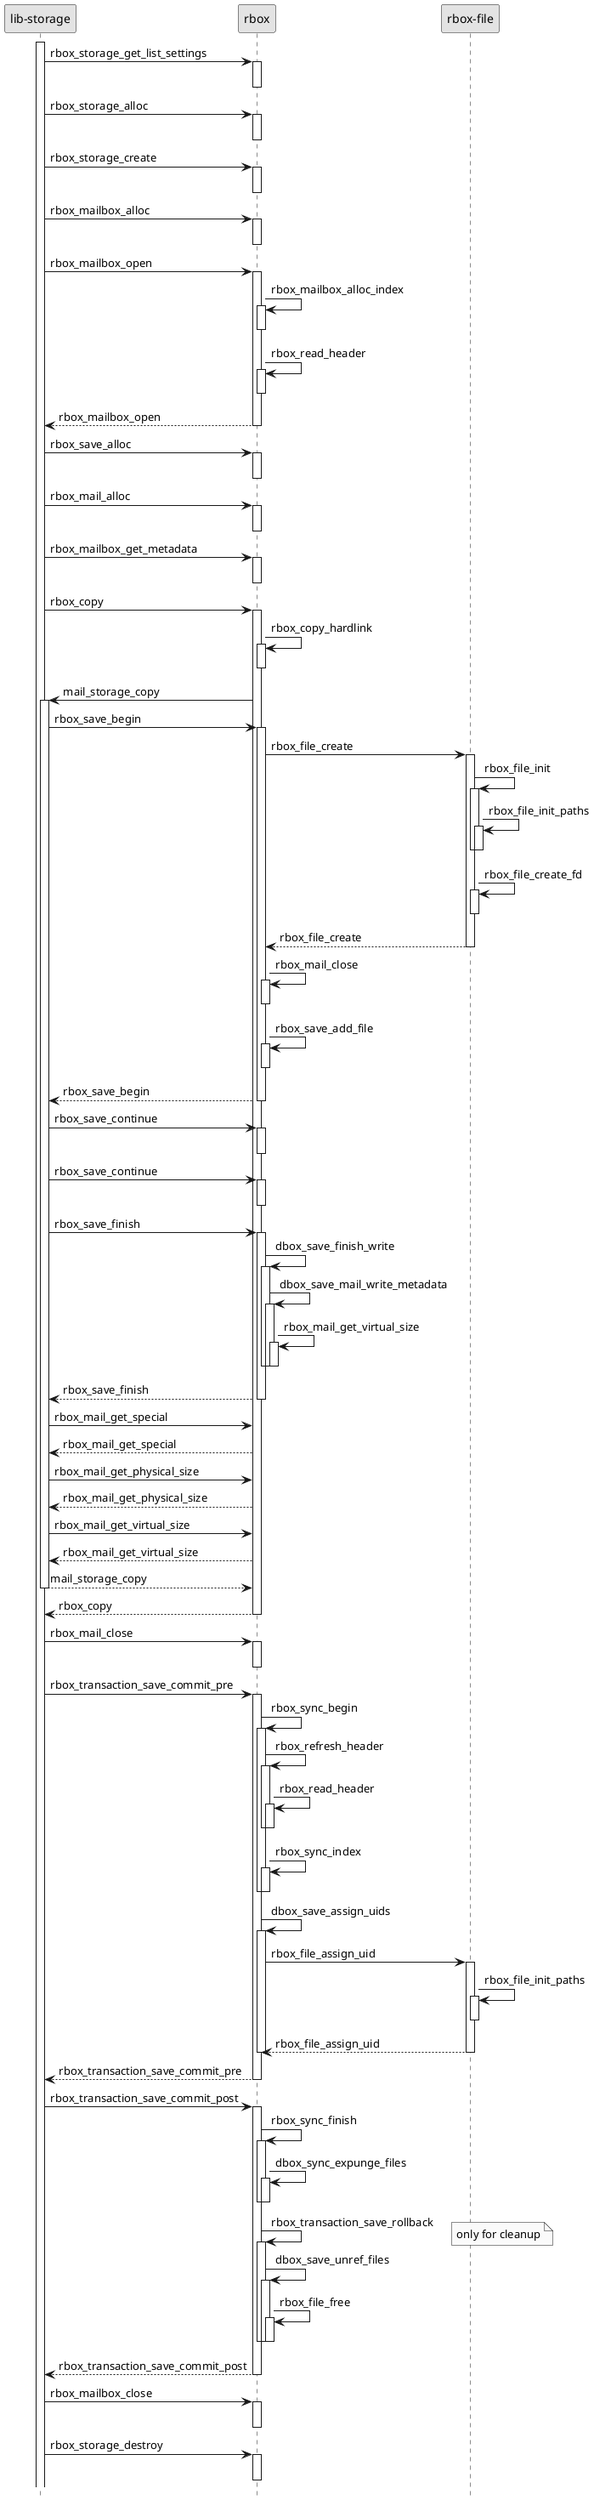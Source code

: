 '
' Copyright (c) 2017-2018 Tallence AG and the authors
'
' This is free software; you can redistribute it and/or
' modify it under the terms of the GNU Lesser General Public
' License version 2.1, as published by the Free Software
' Foundation.  See file COPYING.

@startuml
skinparam monochrome true
hide footbox
participant ls as "lib-storage"
participant rbox
participant f as "rbox-file"

activate ls
ls -> rbox: rbox_storage_get_list_settings
activate rbox
deactivate rbox
ls -> rbox: rbox_storage_alloc
activate rbox
deactivate rbox
ls -> rbox: rbox_storage_create
activate rbox
deactivate rbox
ls -> rbox: rbox_mailbox_alloc
activate rbox
deactivate rbox

ls -> rbox: rbox_mailbox_open
activate rbox
rbox -> rbox: rbox_mailbox_alloc_index
activate rbox
deactivate rbox
rbox -> rbox: rbox_read_header
activate rbox
deactivate rbox
ls <-- rbox: rbox_mailbox_open
deactivate rbox

ls -> rbox: rbox_save_alloc
activate rbox
deactivate rbox
ls -> rbox: rbox_mail_alloc
activate rbox
deactivate rbox
ls -> rbox: rbox_mailbox_get_metadata
activate rbox
deactivate rbox

ls -> rbox: rbox_copy
activate rbox
rbox -> rbox: rbox_copy_hardlink
activate rbox
deactivate rbox

rbox -> ls: mail_storage_copy
activate ls

ls -> rbox: rbox_save_begin
activate rbox
rbox -> f: rbox_file_create
activate f
f -> f: rbox_file_init
activate f
f -> f: rbox_file_init_paths
activate f
deactivate f
deactivate f
f -> f: rbox_file_create_fd
activate f
deactivate f
rbox <-- f: rbox_file_create
deactivate f
rbox -> rbox: rbox_mail_close
activate rbox
deactivate rbox
rbox -> rbox: rbox_save_add_file
activate rbox
deactivate rbox
ls <-- rbox: rbox_save_begin
deactivate rbox

ls -> rbox: rbox_save_continue
activate rbox
deactivate rbox
ls -> rbox: rbox_save_continue
activate rbox
deactivate rbox

ls -> rbox: rbox_save_finish
activate rbox
rbox -> rbox: dbox_save_finish_write
activate rbox
rbox -> rbox: dbox_save_mail_write_metadata
activate rbox
rbox -> rbox: rbox_mail_get_virtual_size
activate rbox
deactivate rbox
deactivate rbox
deactivate rbox
ls <-- rbox: rbox_save_finish
deactivate rbox

ls -> rbox: rbox_mail_get_special
ls <-- rbox: rbox_mail_get_special
ls -> rbox: rbox_mail_get_physical_size
ls <-- rbox: rbox_mail_get_physical_size
ls -> rbox: rbox_mail_get_virtual_size
ls <-- rbox: rbox_mail_get_virtual_size
rbox <-- ls: mail_storage_copy
deactivate ls
ls <-- rbox: rbox_copy
deactivate rbox

ls -> rbox: rbox_mail_close
activate rbox
deactivate rbox

ls -> rbox: rbox_transaction_save_commit_pre
activate rbox
rbox -> rbox: rbox_sync_begin
activate rbox
rbox -> rbox: rbox_refresh_header
activate rbox
rbox -> rbox: rbox_read_header
activate rbox
deactivate rbox
deactivate rbox
rbox -> rbox: rbox_sync_index
activate rbox
deactivate rbox
deactivate rbox
rbox -> rbox: dbox_save_assign_uids
activate rbox
rbox -> f: rbox_file_assign_uid
activate f
f -> f: rbox_file_init_paths
activate f
deactivate f
rbox <-- f: rbox_file_assign_uid
deactivate f
deactivate rbox
ls <-- rbox: rbox_transaction_save_commit_pre
deactivate rbox

ls -> rbox: rbox_transaction_save_commit_post
activate rbox
rbox -> rbox: rbox_sync_finish
activate rbox
rbox -> rbox: dbox_sync_expunge_files
activate rbox
deactivate rbox
deactivate rbox
rbox -> rbox: rbox_transaction_save_rollback
note right: only for cleanup
activate rbox
rbox -> rbox: dbox_save_unref_files
activate rbox
rbox -> rbox: rbox_file_free
activate rbox
deactivate rbox
deactivate rbox
deactivate rbox
ls <-- rbox: rbox_transaction_save_commit_post
deactivate rbox

ls -> rbox: rbox_mailbox_close
activate rbox
deactivate rbox
ls -> rbox: rbox_storage_destroy
activate rbox
deactivate rbox
@enduml

